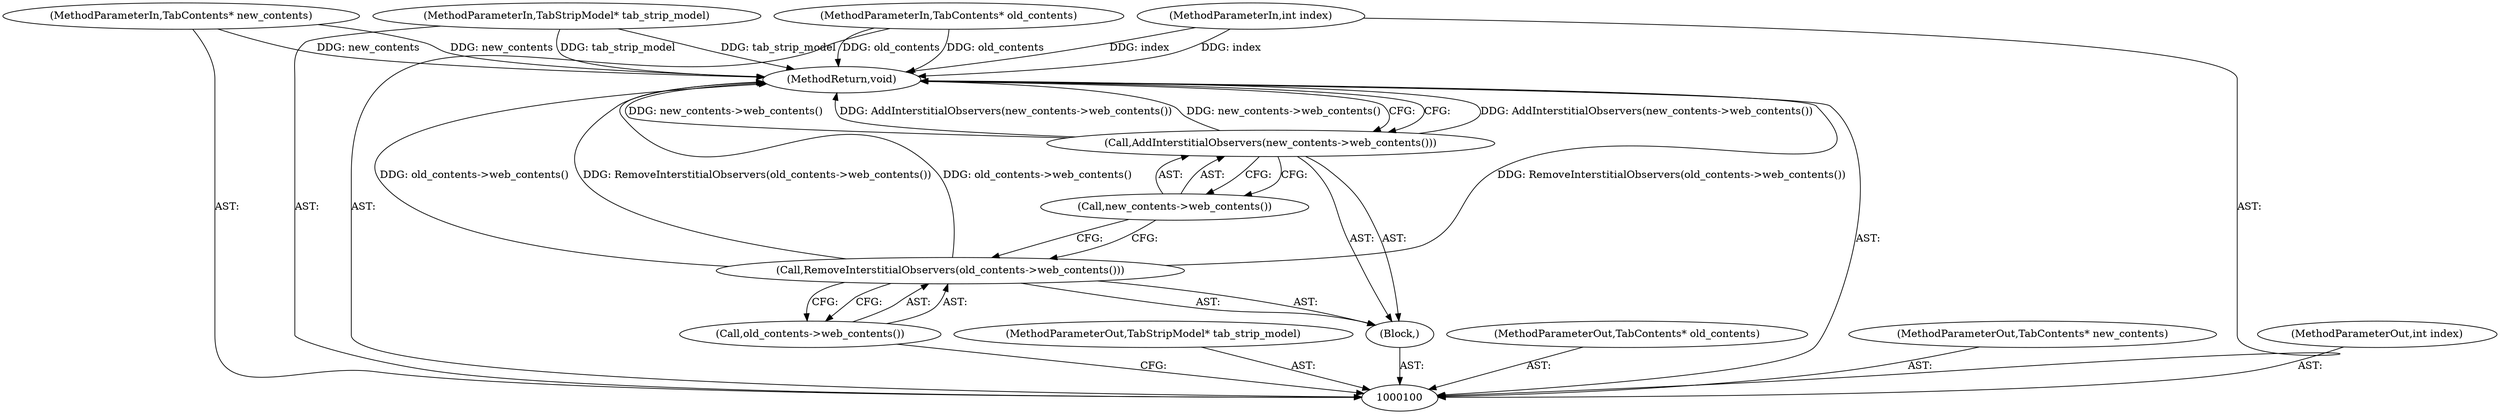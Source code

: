 digraph "0_Chrome_e89cfcb9090e8c98129ae9160c513f504db74599_7" {
"1000110" [label="(MethodReturn,void)"];
"1000101" [label="(MethodParameterIn,TabStripModel* tab_strip_model)"];
"1000130" [label="(MethodParameterOut,TabStripModel* tab_strip_model)"];
"1000102" [label="(MethodParameterIn,TabContents* old_contents)"];
"1000131" [label="(MethodParameterOut,TabContents* old_contents)"];
"1000103" [label="(MethodParameterIn,TabContents* new_contents)"];
"1000132" [label="(MethodParameterOut,TabContents* new_contents)"];
"1000104" [label="(MethodParameterIn,int index)"];
"1000133" [label="(MethodParameterOut,int index)"];
"1000105" [label="(Block,)"];
"1000106" [label="(Call,RemoveInterstitialObservers(old_contents->web_contents()))"];
"1000107" [label="(Call,old_contents->web_contents())"];
"1000109" [label="(Call,new_contents->web_contents())"];
"1000108" [label="(Call,AddInterstitialObservers(new_contents->web_contents()))"];
"1000110" -> "1000100"  [label="AST: "];
"1000110" -> "1000108"  [label="CFG: "];
"1000108" -> "1000110"  [label="DDG: AddInterstitialObservers(new_contents->web_contents())"];
"1000108" -> "1000110"  [label="DDG: new_contents->web_contents()"];
"1000106" -> "1000110"  [label="DDG: old_contents->web_contents()"];
"1000106" -> "1000110"  [label="DDG: RemoveInterstitialObservers(old_contents->web_contents())"];
"1000104" -> "1000110"  [label="DDG: index"];
"1000103" -> "1000110"  [label="DDG: new_contents"];
"1000102" -> "1000110"  [label="DDG: old_contents"];
"1000101" -> "1000110"  [label="DDG: tab_strip_model"];
"1000101" -> "1000100"  [label="AST: "];
"1000101" -> "1000110"  [label="DDG: tab_strip_model"];
"1000130" -> "1000100"  [label="AST: "];
"1000102" -> "1000100"  [label="AST: "];
"1000102" -> "1000110"  [label="DDG: old_contents"];
"1000131" -> "1000100"  [label="AST: "];
"1000103" -> "1000100"  [label="AST: "];
"1000103" -> "1000110"  [label="DDG: new_contents"];
"1000132" -> "1000100"  [label="AST: "];
"1000104" -> "1000100"  [label="AST: "];
"1000104" -> "1000110"  [label="DDG: index"];
"1000133" -> "1000100"  [label="AST: "];
"1000105" -> "1000100"  [label="AST: "];
"1000106" -> "1000105"  [label="AST: "];
"1000108" -> "1000105"  [label="AST: "];
"1000106" -> "1000105"  [label="AST: "];
"1000106" -> "1000107"  [label="CFG: "];
"1000107" -> "1000106"  [label="AST: "];
"1000109" -> "1000106"  [label="CFG: "];
"1000106" -> "1000110"  [label="DDG: old_contents->web_contents()"];
"1000106" -> "1000110"  [label="DDG: RemoveInterstitialObservers(old_contents->web_contents())"];
"1000107" -> "1000106"  [label="AST: "];
"1000107" -> "1000100"  [label="CFG: "];
"1000106" -> "1000107"  [label="CFG: "];
"1000109" -> "1000108"  [label="AST: "];
"1000109" -> "1000106"  [label="CFG: "];
"1000108" -> "1000109"  [label="CFG: "];
"1000108" -> "1000105"  [label="AST: "];
"1000108" -> "1000109"  [label="CFG: "];
"1000109" -> "1000108"  [label="AST: "];
"1000110" -> "1000108"  [label="CFG: "];
"1000108" -> "1000110"  [label="DDG: AddInterstitialObservers(new_contents->web_contents())"];
"1000108" -> "1000110"  [label="DDG: new_contents->web_contents()"];
}
